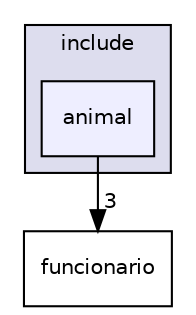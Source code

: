 digraph "include/animal" {
  compound=true
  node [ fontsize="10", fontname="Helvetica"];
  edge [ labelfontsize="10", labelfontname="Helvetica"];
  subgraph clusterdir_d44c64559bbebec7f509842c48db8b23 {
    graph [ bgcolor="#ddddee", pencolor="black", label="include" fontname="Helvetica", fontsize="10", URL="dir_d44c64559bbebec7f509842c48db8b23.html"]
  dir_026a6e76be8d3097e26c16740716c422 [shape=box, label="animal", style="filled", fillcolor="#eeeeff", pencolor="black", URL="dir_026a6e76be8d3097e26c16740716c422.html"];
  }
  dir_839f5db8bae40d342e1c83d06ac02bda [shape=box label="funcionario" URL="dir_839f5db8bae40d342e1c83d06ac02bda.html"];
  dir_026a6e76be8d3097e26c16740716c422->dir_839f5db8bae40d342e1c83d06ac02bda [headlabel="3", labeldistance=1.5 headhref="dir_000002_000004.html"];
}
